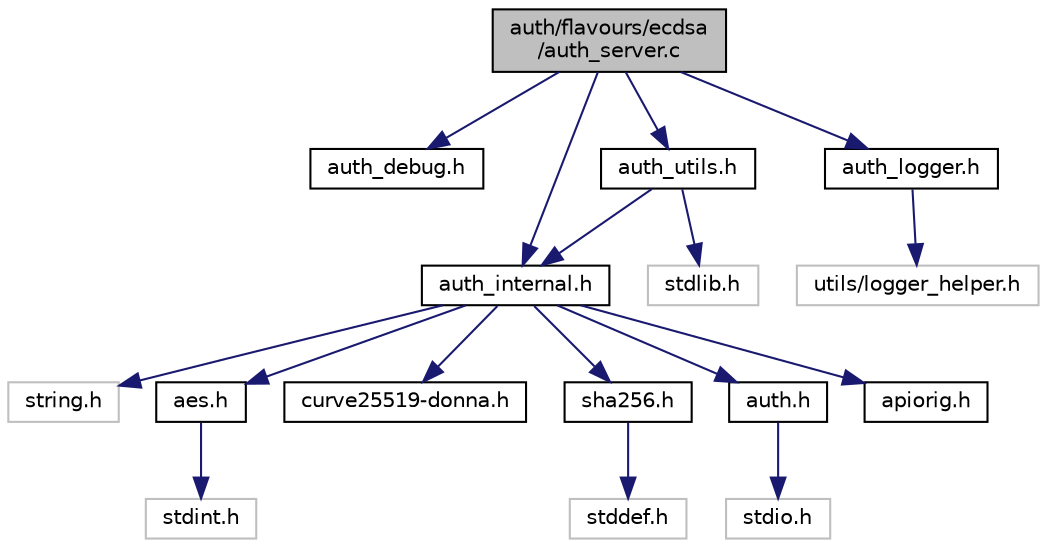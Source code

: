 digraph "auth/flavours/ecdsa/auth_server.c"
{
  edge [fontname="Helvetica",fontsize="10",labelfontname="Helvetica",labelfontsize="10"];
  node [fontname="Helvetica",fontsize="10",shape=record];
  Node0 [label="auth/flavours/ecdsa\l/auth_server.c",height=0.2,width=0.4,color="black", fillcolor="grey75", style="filled", fontcolor="black"];
  Node0 -> Node1 [color="midnightblue",fontsize="10",style="solid",fontname="Helvetica"];
  Node1 [label="auth_debug.h",height=0.2,width=0.4,color="black", fillcolor="white", style="filled",URL="$ecdsa_2auth__debug_8h.html"];
  Node0 -> Node2 [color="midnightblue",fontsize="10",style="solid",fontname="Helvetica"];
  Node2 [label="auth_internal.h",height=0.2,width=0.4,color="black", fillcolor="white", style="filled",URL="$ecdsa_2auth__internal_8h.html"];
  Node2 -> Node3 [color="midnightblue",fontsize="10",style="solid",fontname="Helvetica"];
  Node3 [label="string.h",height=0.2,width=0.4,color="grey75", fillcolor="white", style="filled"];
  Node2 -> Node4 [color="midnightblue",fontsize="10",style="solid",fontname="Helvetica"];
  Node4 [label="aes.h",height=0.2,width=0.4,color="black", fillcolor="white", style="filled",URL="$aes_8h.html"];
  Node4 -> Node5 [color="midnightblue",fontsize="10",style="solid",fontname="Helvetica"];
  Node5 [label="stdint.h",height=0.2,width=0.4,color="grey75", fillcolor="white", style="filled"];
  Node2 -> Node6 [color="midnightblue",fontsize="10",style="solid",fontname="Helvetica"];
  Node6 [label="curve25519-donna.h",height=0.2,width=0.4,color="black", fillcolor="white", style="filled",URL="$curve25519-donna_8h.html"];
  Node2 -> Node7 [color="midnightblue",fontsize="10",style="solid",fontname="Helvetica"];
  Node7 [label="sha256.h",height=0.2,width=0.4,color="black", fillcolor="white", style="filled",URL="$sha256_8h.html"];
  Node7 -> Node8 [color="midnightblue",fontsize="10",style="solid",fontname="Helvetica"];
  Node8 [label="stddef.h",height=0.2,width=0.4,color="grey75", fillcolor="white", style="filled"];
  Node2 -> Node9 [color="midnightblue",fontsize="10",style="solid",fontname="Helvetica"];
  Node9 [label="auth.h",height=0.2,width=0.4,color="black", fillcolor="white", style="filled",URL="$auth_8h.html"];
  Node9 -> Node10 [color="midnightblue",fontsize="10",style="solid",fontname="Helvetica"];
  Node10 [label="stdio.h",height=0.2,width=0.4,color="grey75", fillcolor="white", style="filled"];
  Node2 -> Node11 [color="midnightblue",fontsize="10",style="solid",fontname="Helvetica"];
  Node11 [label="apiorig.h",height=0.2,width=0.4,color="black", fillcolor="white", style="filled",URL="$apiorig_8h.html"];
  Node0 -> Node12 [color="midnightblue",fontsize="10",style="solid",fontname="Helvetica"];
  Node12 [label="auth_utils.h",height=0.2,width=0.4,color="black", fillcolor="white", style="filled",URL="$ecdsa_2auth__utils_8h.html"];
  Node12 -> Node13 [color="midnightblue",fontsize="10",style="solid",fontname="Helvetica"];
  Node13 [label="stdlib.h",height=0.2,width=0.4,color="grey75", fillcolor="white", style="filled"];
  Node12 -> Node2 [color="midnightblue",fontsize="10",style="solid",fontname="Helvetica"];
  Node0 -> Node14 [color="midnightblue",fontsize="10",style="solid",fontname="Helvetica"];
  Node14 [label="auth_logger.h",height=0.2,width=0.4,color="black", fillcolor="white", style="filled",URL="$auth__logger_8h.html"];
  Node14 -> Node15 [color="midnightblue",fontsize="10",style="solid",fontname="Helvetica"];
  Node15 [label="utils/logger_helper.h",height=0.2,width=0.4,color="grey75", fillcolor="white", style="filled"];
}
